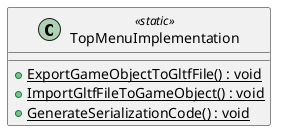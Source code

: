 @startuml
class TopMenuImplementation <<static>> {
    + {static} ExportGameObjectToGltfFile() : void
    + {static} ImportGltfFileToGameObject() : void
    + {static} GenerateSerializationCode() : void
}
@enduml
